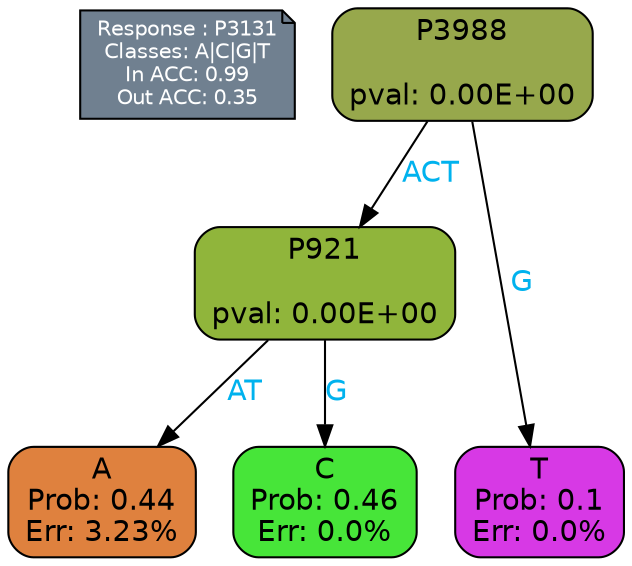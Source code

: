 digraph Tree {
node [shape=box, style="filled, rounded", color="black", fontname=helvetica] ;
graph [ranksep=equally, splines=polylines, bgcolor=transparent, dpi=600] ;
edge [fontname=helvetica] ;
LEGEND [label="Response : P3131
Classes: A|C|G|T
In ACC: 0.99
Out ACC: 0.35
",shape=note,align=left,style=filled,fillcolor="slategray",fontcolor="white",fontsize=10];1 [label="P3988

pval: 0.00E+00", fillcolor="#97a84c"] ;
2 [label="P921

pval: 0.00E+00", fillcolor="#90b53b"] ;
3 [label="A
Prob: 0.44
Err: 3.23%", fillcolor="#df813e"] ;
4 [label="C
Prob: 0.46
Err: 0.0%", fillcolor="#47e539"] ;
5 [label="T
Prob: 0.1
Err: 0.0%", fillcolor="#d739e5"] ;
1 -> 2 [label="ACT",fontcolor=deepskyblue2] ;
1 -> 5 [label="G",fontcolor=deepskyblue2] ;
2 -> 3 [label="AT",fontcolor=deepskyblue2] ;
2 -> 4 [label="G",fontcolor=deepskyblue2] ;
{rank = same; 3;4;5;}{rank = same; LEGEND;1;}}